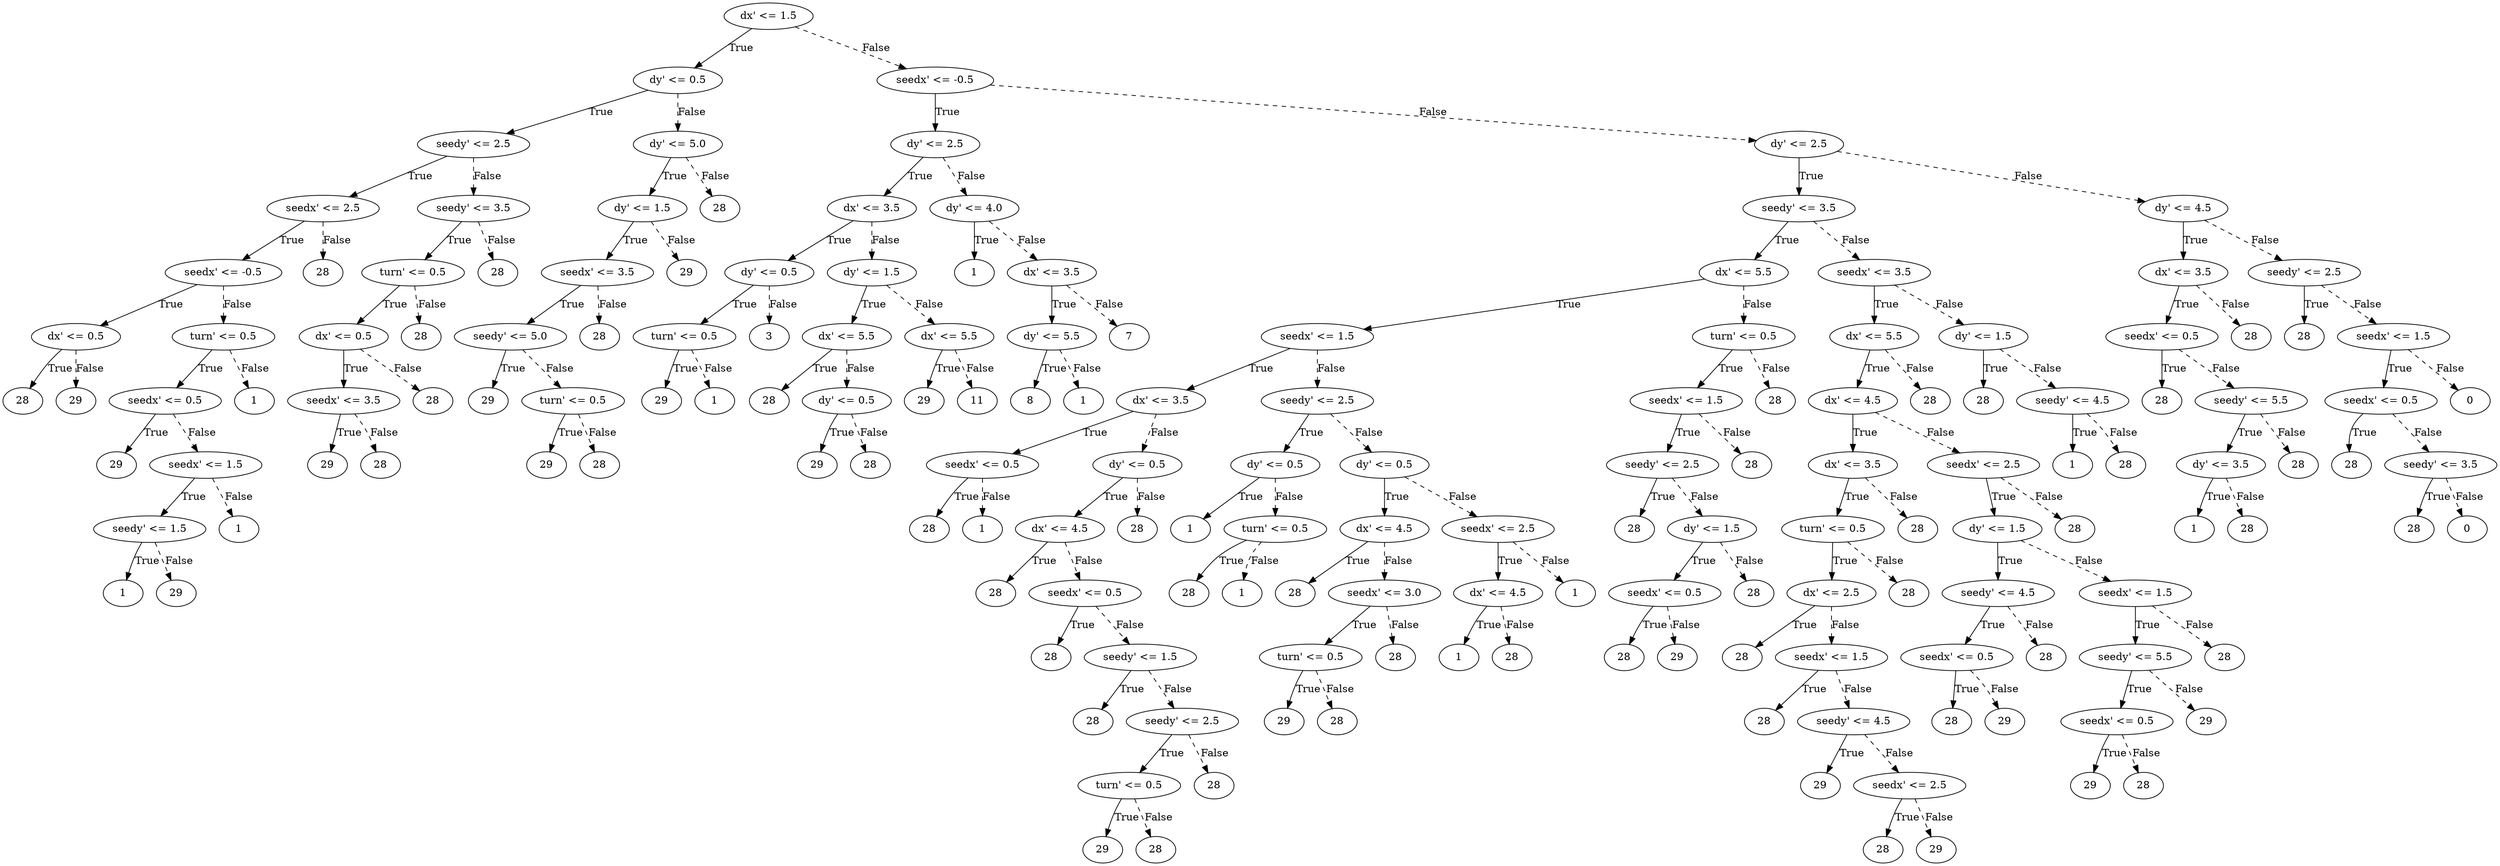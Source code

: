 digraph {
0 [label="dx' <= 1.5"];
1 [label="dy' <= 0.5"];
2 [label="seedy' <= 2.5"];
3 [label="seedx' <= 2.5"];
4 [label="seedx' <= -0.5"];
5 [label="dx' <= 0.5"];
6 [label="28"];
5 -> 6 [label="True"];
7 [label="29"];
5 -> 7 [style="dashed", label="False"];
4 -> 5 [label="True"];
8 [label="turn' <= 0.5"];
9 [label="seedx' <= 0.5"];
10 [label="29"];
9 -> 10 [label="True"];
11 [label="seedx' <= 1.5"];
12 [label="seedy' <= 1.5"];
13 [label="1"];
12 -> 13 [label="True"];
14 [label="29"];
12 -> 14 [style="dashed", label="False"];
11 -> 12 [label="True"];
15 [label="1"];
11 -> 15 [style="dashed", label="False"];
9 -> 11 [style="dashed", label="False"];
8 -> 9 [label="True"];
16 [label="1"];
8 -> 16 [style="dashed", label="False"];
4 -> 8 [style="dashed", label="False"];
3 -> 4 [label="True"];
17 [label="28"];
3 -> 17 [style="dashed", label="False"];
2 -> 3 [label="True"];
18 [label="seedy' <= 3.5"];
19 [label="turn' <= 0.5"];
20 [label="dx' <= 0.5"];
21 [label="seedx' <= 3.5"];
22 [label="29"];
21 -> 22 [label="True"];
23 [label="28"];
21 -> 23 [style="dashed", label="False"];
20 -> 21 [label="True"];
24 [label="28"];
20 -> 24 [style="dashed", label="False"];
19 -> 20 [label="True"];
25 [label="28"];
19 -> 25 [style="dashed", label="False"];
18 -> 19 [label="True"];
26 [label="28"];
18 -> 26 [style="dashed", label="False"];
2 -> 18 [style="dashed", label="False"];
1 -> 2 [label="True"];
27 [label="dy' <= 5.0"];
28 [label="dy' <= 1.5"];
29 [label="seedx' <= 3.5"];
30 [label="seedy' <= 5.0"];
31 [label="29"];
30 -> 31 [label="True"];
32 [label="turn' <= 0.5"];
33 [label="29"];
32 -> 33 [label="True"];
34 [label="28"];
32 -> 34 [style="dashed", label="False"];
30 -> 32 [style="dashed", label="False"];
29 -> 30 [label="True"];
35 [label="28"];
29 -> 35 [style="dashed", label="False"];
28 -> 29 [label="True"];
36 [label="29"];
28 -> 36 [style="dashed", label="False"];
27 -> 28 [label="True"];
37 [label="28"];
27 -> 37 [style="dashed", label="False"];
1 -> 27 [style="dashed", label="False"];
0 -> 1 [label="True"];
38 [label="seedx' <= -0.5"];
39 [label="dy' <= 2.5"];
40 [label="dx' <= 3.5"];
41 [label="dy' <= 0.5"];
42 [label="turn' <= 0.5"];
43 [label="29"];
42 -> 43 [label="True"];
44 [label="1"];
42 -> 44 [style="dashed", label="False"];
41 -> 42 [label="True"];
45 [label="3"];
41 -> 45 [style="dashed", label="False"];
40 -> 41 [label="True"];
46 [label="dy' <= 1.5"];
47 [label="dx' <= 5.5"];
48 [label="28"];
47 -> 48 [label="True"];
49 [label="dy' <= 0.5"];
50 [label="29"];
49 -> 50 [label="True"];
51 [label="28"];
49 -> 51 [style="dashed", label="False"];
47 -> 49 [style="dashed", label="False"];
46 -> 47 [label="True"];
52 [label="dx' <= 5.5"];
53 [label="29"];
52 -> 53 [label="True"];
54 [label="11"];
52 -> 54 [style="dashed", label="False"];
46 -> 52 [style="dashed", label="False"];
40 -> 46 [style="dashed", label="False"];
39 -> 40 [label="True"];
55 [label="dy' <= 4.0"];
56 [label="1"];
55 -> 56 [label="True"];
57 [label="dx' <= 3.5"];
58 [label="dy' <= 5.5"];
59 [label="8"];
58 -> 59 [label="True"];
60 [label="1"];
58 -> 60 [style="dashed", label="False"];
57 -> 58 [label="True"];
61 [label="7"];
57 -> 61 [style="dashed", label="False"];
55 -> 57 [style="dashed", label="False"];
39 -> 55 [style="dashed", label="False"];
38 -> 39 [label="True"];
62 [label="dy' <= 2.5"];
63 [label="seedy' <= 3.5"];
64 [label="dx' <= 5.5"];
65 [label="seedx' <= 1.5"];
66 [label="dx' <= 3.5"];
67 [label="seedx' <= 0.5"];
68 [label="28"];
67 -> 68 [label="True"];
69 [label="1"];
67 -> 69 [style="dashed", label="False"];
66 -> 67 [label="True"];
70 [label="dy' <= 0.5"];
71 [label="dx' <= 4.5"];
72 [label="28"];
71 -> 72 [label="True"];
73 [label="seedx' <= 0.5"];
74 [label="28"];
73 -> 74 [label="True"];
75 [label="seedy' <= 1.5"];
76 [label="28"];
75 -> 76 [label="True"];
77 [label="seedy' <= 2.5"];
78 [label="turn' <= 0.5"];
79 [label="29"];
78 -> 79 [label="True"];
80 [label="28"];
78 -> 80 [style="dashed", label="False"];
77 -> 78 [label="True"];
81 [label="28"];
77 -> 81 [style="dashed", label="False"];
75 -> 77 [style="dashed", label="False"];
73 -> 75 [style="dashed", label="False"];
71 -> 73 [style="dashed", label="False"];
70 -> 71 [label="True"];
82 [label="28"];
70 -> 82 [style="dashed", label="False"];
66 -> 70 [style="dashed", label="False"];
65 -> 66 [label="True"];
83 [label="seedy' <= 2.5"];
84 [label="dy' <= 0.5"];
85 [label="1"];
84 -> 85 [label="True"];
86 [label="turn' <= 0.5"];
87 [label="28"];
86 -> 87 [label="True"];
88 [label="1"];
86 -> 88 [style="dashed", label="False"];
84 -> 86 [style="dashed", label="False"];
83 -> 84 [label="True"];
89 [label="dy' <= 0.5"];
90 [label="dx' <= 4.5"];
91 [label="28"];
90 -> 91 [label="True"];
92 [label="seedx' <= 3.0"];
93 [label="turn' <= 0.5"];
94 [label="29"];
93 -> 94 [label="True"];
95 [label="28"];
93 -> 95 [style="dashed", label="False"];
92 -> 93 [label="True"];
96 [label="28"];
92 -> 96 [style="dashed", label="False"];
90 -> 92 [style="dashed", label="False"];
89 -> 90 [label="True"];
97 [label="seedx' <= 2.5"];
98 [label="dx' <= 4.5"];
99 [label="1"];
98 -> 99 [label="True"];
100 [label="28"];
98 -> 100 [style="dashed", label="False"];
97 -> 98 [label="True"];
101 [label="1"];
97 -> 101 [style="dashed", label="False"];
89 -> 97 [style="dashed", label="False"];
83 -> 89 [style="dashed", label="False"];
65 -> 83 [style="dashed", label="False"];
64 -> 65 [label="True"];
102 [label="turn' <= 0.5"];
103 [label="seedx' <= 1.5"];
104 [label="seedy' <= 2.5"];
105 [label="28"];
104 -> 105 [label="True"];
106 [label="dy' <= 1.5"];
107 [label="seedx' <= 0.5"];
108 [label="28"];
107 -> 108 [label="True"];
109 [label="29"];
107 -> 109 [style="dashed", label="False"];
106 -> 107 [label="True"];
110 [label="28"];
106 -> 110 [style="dashed", label="False"];
104 -> 106 [style="dashed", label="False"];
103 -> 104 [label="True"];
111 [label="28"];
103 -> 111 [style="dashed", label="False"];
102 -> 103 [label="True"];
112 [label="28"];
102 -> 112 [style="dashed", label="False"];
64 -> 102 [style="dashed", label="False"];
63 -> 64 [label="True"];
113 [label="seedx' <= 3.5"];
114 [label="dx' <= 5.5"];
115 [label="dx' <= 4.5"];
116 [label="dx' <= 3.5"];
117 [label="turn' <= 0.5"];
118 [label="dx' <= 2.5"];
119 [label="28"];
118 -> 119 [label="True"];
120 [label="seedx' <= 1.5"];
121 [label="28"];
120 -> 121 [label="True"];
122 [label="seedy' <= 4.5"];
123 [label="29"];
122 -> 123 [label="True"];
124 [label="seedx' <= 2.5"];
125 [label="28"];
124 -> 125 [label="True"];
126 [label="29"];
124 -> 126 [style="dashed", label="False"];
122 -> 124 [style="dashed", label="False"];
120 -> 122 [style="dashed", label="False"];
118 -> 120 [style="dashed", label="False"];
117 -> 118 [label="True"];
127 [label="28"];
117 -> 127 [style="dashed", label="False"];
116 -> 117 [label="True"];
128 [label="28"];
116 -> 128 [style="dashed", label="False"];
115 -> 116 [label="True"];
129 [label="seedx' <= 2.5"];
130 [label="dy' <= 1.5"];
131 [label="seedy' <= 4.5"];
132 [label="seedx' <= 0.5"];
133 [label="28"];
132 -> 133 [label="True"];
134 [label="29"];
132 -> 134 [style="dashed", label="False"];
131 -> 132 [label="True"];
135 [label="28"];
131 -> 135 [style="dashed", label="False"];
130 -> 131 [label="True"];
136 [label="seedx' <= 1.5"];
137 [label="seedy' <= 5.5"];
138 [label="seedx' <= 0.5"];
139 [label="29"];
138 -> 139 [label="True"];
140 [label="28"];
138 -> 140 [style="dashed", label="False"];
137 -> 138 [label="True"];
141 [label="29"];
137 -> 141 [style="dashed", label="False"];
136 -> 137 [label="True"];
142 [label="28"];
136 -> 142 [style="dashed", label="False"];
130 -> 136 [style="dashed", label="False"];
129 -> 130 [label="True"];
143 [label="28"];
129 -> 143 [style="dashed", label="False"];
115 -> 129 [style="dashed", label="False"];
114 -> 115 [label="True"];
144 [label="28"];
114 -> 144 [style="dashed", label="False"];
113 -> 114 [label="True"];
145 [label="dy' <= 1.5"];
146 [label="28"];
145 -> 146 [label="True"];
147 [label="seedy' <= 4.5"];
148 [label="1"];
147 -> 148 [label="True"];
149 [label="28"];
147 -> 149 [style="dashed", label="False"];
145 -> 147 [style="dashed", label="False"];
113 -> 145 [style="dashed", label="False"];
63 -> 113 [style="dashed", label="False"];
62 -> 63 [label="True"];
150 [label="dy' <= 4.5"];
151 [label="dx' <= 3.5"];
152 [label="seedx' <= 0.5"];
153 [label="28"];
152 -> 153 [label="True"];
154 [label="seedy' <= 5.5"];
155 [label="dy' <= 3.5"];
156 [label="1"];
155 -> 156 [label="True"];
157 [label="28"];
155 -> 157 [style="dashed", label="False"];
154 -> 155 [label="True"];
158 [label="28"];
154 -> 158 [style="dashed", label="False"];
152 -> 154 [style="dashed", label="False"];
151 -> 152 [label="True"];
159 [label="28"];
151 -> 159 [style="dashed", label="False"];
150 -> 151 [label="True"];
160 [label="seedy' <= 2.5"];
161 [label="28"];
160 -> 161 [label="True"];
162 [label="seedx' <= 1.5"];
163 [label="seedx' <= 0.5"];
164 [label="28"];
163 -> 164 [label="True"];
165 [label="seedy' <= 3.5"];
166 [label="28"];
165 -> 166 [label="True"];
167 [label="0"];
165 -> 167 [style="dashed", label="False"];
163 -> 165 [style="dashed", label="False"];
162 -> 163 [label="True"];
168 [label="0"];
162 -> 168 [style="dashed", label="False"];
160 -> 162 [style="dashed", label="False"];
150 -> 160 [style="dashed", label="False"];
62 -> 150 [style="dashed", label="False"];
38 -> 62 [style="dashed", label="False"];
0 -> 38 [style="dashed", label="False"];

}